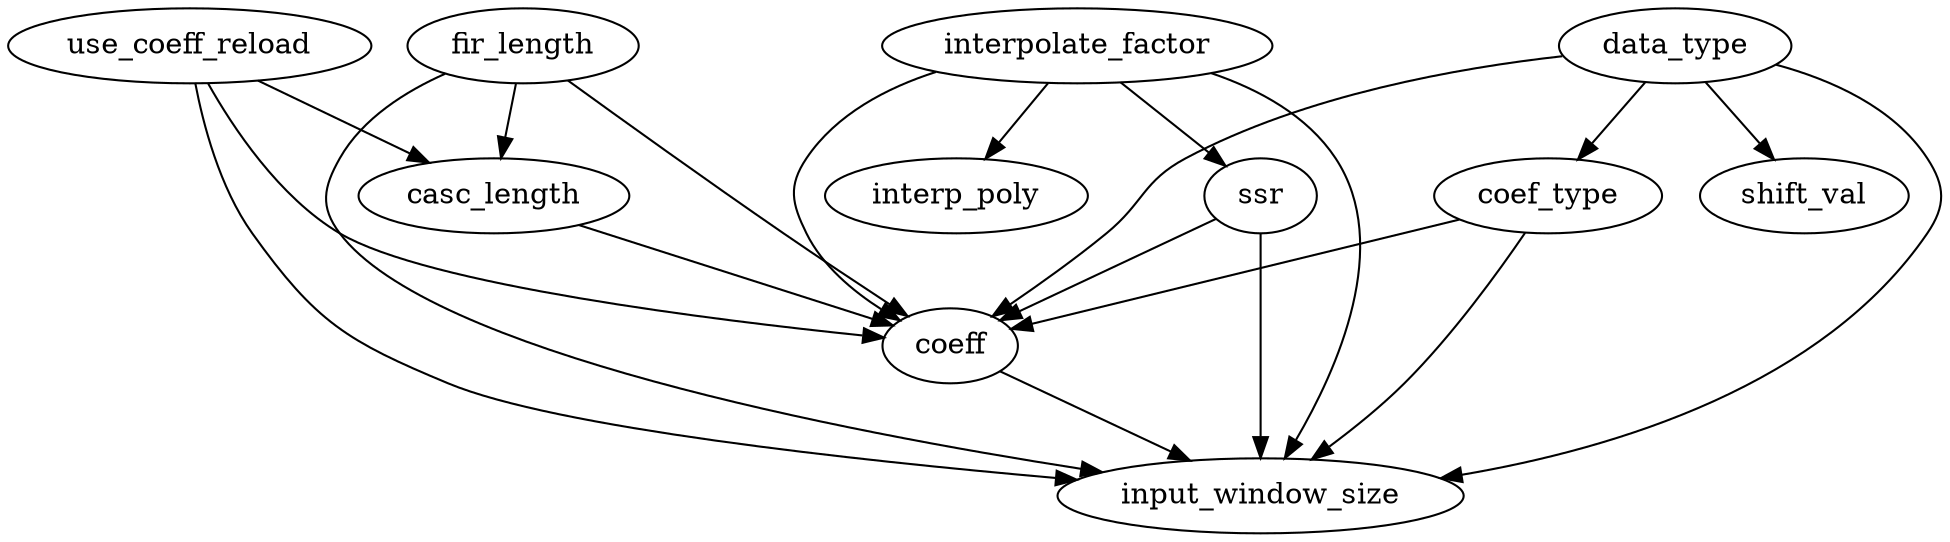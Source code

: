 digraph G {
use_coeff_reload -> casc_length;
fir_length -> casc_length;
interpolate_factor -> interp_poly;
interpolate_factor -> ssr;
data_type -> coef_type;
use_coeff_reload -> coeff;
coef_type -> coeff;
fir_length -> coeff;
data_type -> coeff;
casc_length -> coeff;
interpolate_factor -> coeff;
ssr -> coeff;
data_type -> input_window_size;
coef_type -> input_window_size;
use_coeff_reload -> input_window_size;
coeff -> input_window_size;
fir_length -> input_window_size;
interpolate_factor -> input_window_size;
ssr -> input_window_size;
data_type -> shift_val;
}
